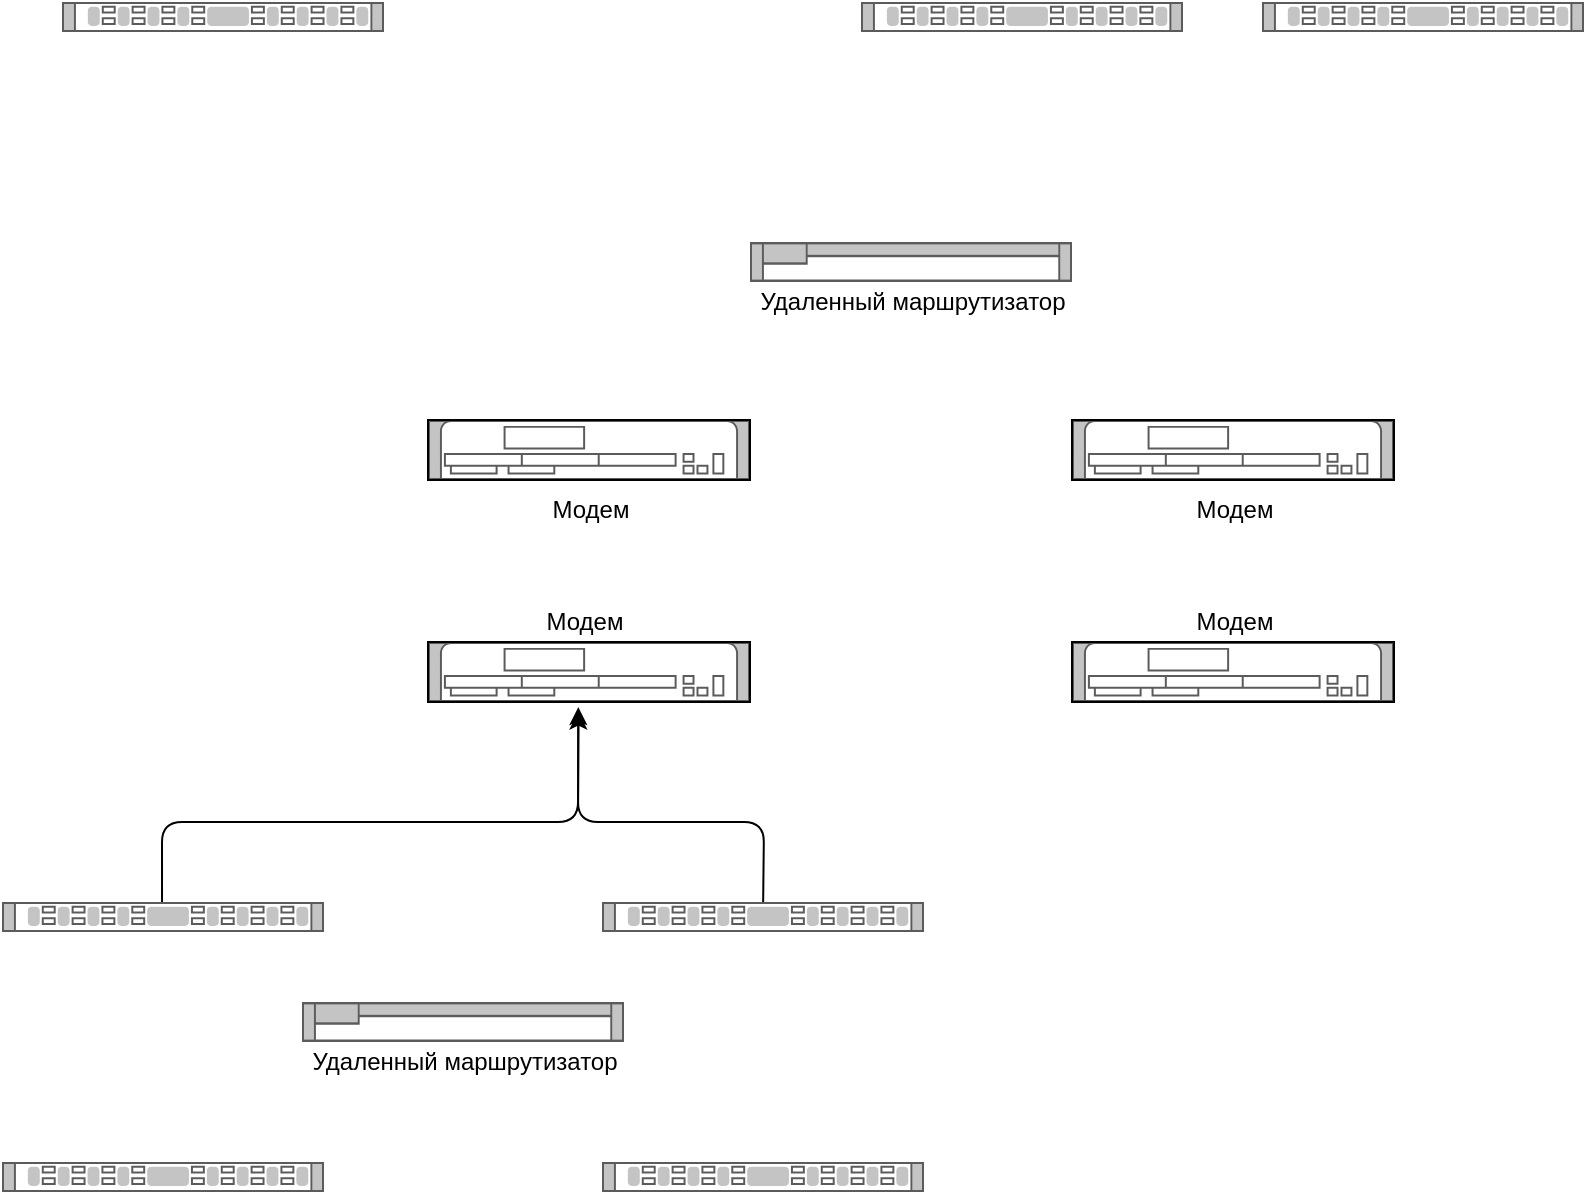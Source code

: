<mxfile version="13.6.10" type="github">
  <diagram id="Ht1M8jgEwFfnCIfOTk4-" name="Page-1">
    <mxGraphModel dx="1303" dy="728" grid="1" gridSize="10" guides="1" tooltips="1" connect="1" arrows="1" fold="1" page="1" pageScale="1" pageWidth="1169" pageHeight="827" math="0" shadow="0">
      <root>
        <mxCell id="0" />
        <mxCell id="1" parent="0" />
        <mxCell id="H0Uw_oi4I9NrX1j97PpR-24" value="" style="endArrow=classic;html=1;exitX=0.497;exitY=0.667;exitDx=0;exitDy=0;exitPerimeter=0;entryX=0.467;entryY=1.085;entryDx=0;entryDy=0;entryPerimeter=0;" edge="1" parent="1" source="H0Uw_oi4I9NrX1j97PpR-19" target="H0Uw_oi4I9NrX1j97PpR-13">
          <mxGeometry width="50" height="50" relative="1" as="geometry">
            <mxPoint x="390" y="480" as="sourcePoint" />
            <mxPoint x="440" y="430" as="targetPoint" />
            <Array as="points">
              <mxPoint x="130" y="510" />
              <mxPoint x="338" y="510" />
            </Array>
          </mxGeometry>
        </mxCell>
        <mxCell id="H0Uw_oi4I9NrX1j97PpR-3" value="" style="shape=mxgraph.rack.cisco.cisco_nexus_3016_switch;html=1;labelPosition=right;align=left;spacingLeft=15;dashed=0;shadow=0;fillColor=#ffffff;" vertex="1" parent="1">
          <mxGeometry x="479.5" y="100" width="161" height="15" as="geometry" />
        </mxCell>
        <mxCell id="H0Uw_oi4I9NrX1j97PpR-4" value="" style="shape=mxgraph.rack.cisco.cisco_1941_series_integrated_services_router;html=1;labelPosition=right;align=left;spacingLeft=15;dashed=0;shadow=0;fillColor=#ffffff;" vertex="1" parent="1">
          <mxGeometry x="585" y="309" width="161" height="30" as="geometry" />
        </mxCell>
        <mxCell id="H0Uw_oi4I9NrX1j97PpR-5" value="" style="shape=mxgraph.rack.cisco.cisco_1905_serial_integrated_services_router;html=1;labelPosition=right;align=left;spacingLeft=15;dashed=0;shadow=0;fillColor=#ffffff;" vertex="1" parent="1">
          <mxGeometry x="424" y="220" width="161" height="20" as="geometry" />
        </mxCell>
        <mxCell id="H0Uw_oi4I9NrX1j97PpR-6" value="" style="shape=mxgraph.rack.cisco.cisco_nexus_3016_switch;html=1;labelPosition=right;align=left;spacingLeft=15;dashed=0;shadow=0;fillColor=#ffffff;" vertex="1" parent="1">
          <mxGeometry x="80" y="100" width="161" height="15" as="geometry" />
        </mxCell>
        <mxCell id="H0Uw_oi4I9NrX1j97PpR-8" value="" style="shape=mxgraph.rack.cisco.cisco_nexus_3016_switch;html=1;labelPosition=right;align=left;spacingLeft=15;dashed=0;shadow=0;fillColor=#ffffff;" vertex="1" parent="1">
          <mxGeometry x="680" y="100" width="161" height="15" as="geometry" />
        </mxCell>
        <mxCell id="H0Uw_oi4I9NrX1j97PpR-9" value="" style="shape=mxgraph.rack.cisco.cisco_1941_series_integrated_services_router;html=1;labelPosition=right;align=left;spacingLeft=15;dashed=0;shadow=0;fillColor=#ffffff;" vertex="1" parent="1">
          <mxGeometry x="263" y="309" width="161" height="30" as="geometry" />
        </mxCell>
        <mxCell id="H0Uw_oi4I9NrX1j97PpR-10" value="Модем" style="text;html=1;align=center;verticalAlign=middle;resizable=0;points=[];autosize=1;" vertex="1" parent="1">
          <mxGeometry x="318.5" y="344" width="50" height="20" as="geometry" />
        </mxCell>
        <mxCell id="H0Uw_oi4I9NrX1j97PpR-11" value="Модем" style="text;html=1;align=center;verticalAlign=middle;resizable=0;points=[];autosize=1;" vertex="1" parent="1">
          <mxGeometry x="640.5" y="344" width="50" height="20" as="geometry" />
        </mxCell>
        <mxCell id="H0Uw_oi4I9NrX1j97PpR-12" value="" style="shape=mxgraph.rack.cisco.cisco_1941_series_integrated_services_router;html=1;labelPosition=right;align=left;spacingLeft=15;dashed=0;shadow=0;fillColor=#ffffff;" vertex="1" parent="1">
          <mxGeometry x="585" y="420" width="161" height="30" as="geometry" />
        </mxCell>
        <mxCell id="H0Uw_oi4I9NrX1j97PpR-13" value="" style="shape=mxgraph.rack.cisco.cisco_1941_series_integrated_services_router;html=1;labelPosition=right;align=left;spacingLeft=15;dashed=0;shadow=0;fillColor=#ffffff;" vertex="1" parent="1">
          <mxGeometry x="263" y="420" width="161" height="30" as="geometry" />
        </mxCell>
        <mxCell id="H0Uw_oi4I9NrX1j97PpR-14" value="Модем" style="text;html=1;align=center;verticalAlign=middle;resizable=0;points=[];autosize=1;" vertex="1" parent="1">
          <mxGeometry x="315.5" y="400" width="50" height="20" as="geometry" />
        </mxCell>
        <mxCell id="H0Uw_oi4I9NrX1j97PpR-15" value="Модем" style="text;html=1;align=center;verticalAlign=middle;resizable=0;points=[];autosize=1;" vertex="1" parent="1">
          <mxGeometry x="640.5" y="400" width="50" height="20" as="geometry" />
        </mxCell>
        <mxCell id="H0Uw_oi4I9NrX1j97PpR-16" value="Удаленный маршрутизатор" style="text;html=1;align=center;verticalAlign=middle;resizable=0;points=[];autosize=1;" vertex="1" parent="1">
          <mxGeometry x="419.5" y="240" width="170" height="20" as="geometry" />
        </mxCell>
        <mxCell id="H0Uw_oi4I9NrX1j97PpR-17" value="" style="shape=mxgraph.rack.cisco.cisco_1905_serial_integrated_services_router;html=1;labelPosition=right;align=left;spacingLeft=15;dashed=0;shadow=0;fillColor=#ffffff;" vertex="1" parent="1">
          <mxGeometry x="200" y="600" width="161" height="20" as="geometry" />
        </mxCell>
        <mxCell id="H0Uw_oi4I9NrX1j97PpR-18" value="Удаленный маршрутизатор" style="text;html=1;align=center;verticalAlign=middle;resizable=0;points=[];autosize=1;" vertex="1" parent="1">
          <mxGeometry x="195.5" y="620" width="170" height="20" as="geometry" />
        </mxCell>
        <mxCell id="H0Uw_oi4I9NrX1j97PpR-19" value="" style="shape=mxgraph.rack.cisco.cisco_nexus_3016_switch;html=1;labelPosition=right;align=left;spacingLeft=15;dashed=0;shadow=0;fillColor=#ffffff;" vertex="1" parent="1">
          <mxGeometry x="50" y="550" width="161" height="15" as="geometry" />
        </mxCell>
        <mxCell id="H0Uw_oi4I9NrX1j97PpR-20" value="" style="shape=mxgraph.rack.cisco.cisco_nexus_3016_switch;html=1;labelPosition=right;align=left;spacingLeft=15;dashed=0;shadow=0;fillColor=#ffffff;" vertex="1" parent="1">
          <mxGeometry x="50" y="680" width="161" height="15" as="geometry" />
        </mxCell>
        <mxCell id="H0Uw_oi4I9NrX1j97PpR-21" value="" style="shape=mxgraph.rack.cisco.cisco_nexus_3016_switch;html=1;labelPosition=right;align=left;spacingLeft=15;dashed=0;shadow=0;fillColor=#ffffff;" vertex="1" parent="1">
          <mxGeometry x="350" y="680" width="161" height="15" as="geometry" />
        </mxCell>
        <mxCell id="H0Uw_oi4I9NrX1j97PpR-22" value="" style="shape=mxgraph.rack.cisco.cisco_nexus_3016_switch;html=1;labelPosition=right;align=left;spacingLeft=15;dashed=0;shadow=0;fillColor=#ffffff;" vertex="1" parent="1">
          <mxGeometry x="350" y="550" width="161" height="15" as="geometry" />
        </mxCell>
        <mxCell id="H0Uw_oi4I9NrX1j97PpR-25" value="" style="endArrow=classic;html=1;entryX=0.467;entryY=1.159;entryDx=0;entryDy=0;entryPerimeter=0;" edge="1" parent="1" source="H0Uw_oi4I9NrX1j97PpR-22" target="H0Uw_oi4I9NrX1j97PpR-13">
          <mxGeometry width="50" height="50" relative="1" as="geometry">
            <mxPoint x="140.017" y="570.005" as="sourcePoint" />
            <mxPoint x="338" y="460" as="targetPoint" />
            <Array as="points">
              <mxPoint x="431" y="510" />
              <mxPoint x="338" y="510" />
            </Array>
          </mxGeometry>
        </mxCell>
      </root>
    </mxGraphModel>
  </diagram>
</mxfile>
